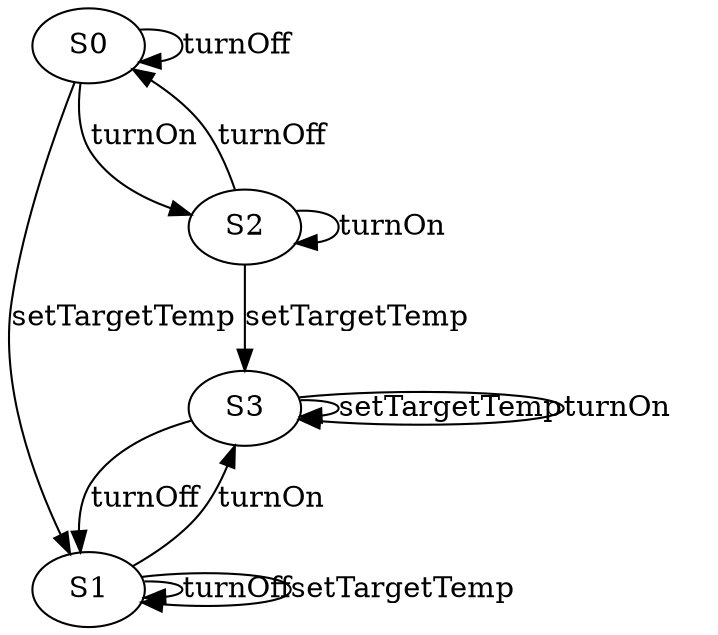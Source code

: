 digraph g {

	S3 -> S1 [label="turnOff"];
	S0 -> S0 [label="turnOff"];
	S0 -> S2 [label="turnOn"];
	S1 -> S3 [label="turnOn"];
	S3 -> S3 [label="setTargetTemp"];
	S2 -> S0 [label="turnOff"];
	S3 -> S3 [label="turnOn"];
	S2 -> S3 [label="setTargetTemp"];
	S0 -> S1 [label="setTargetTemp"];
	S1 -> S1 [label="turnOff"];
	S2 -> S2 [label="turnOn"];
	S1 -> S1 [label="setTargetTemp"];

}
